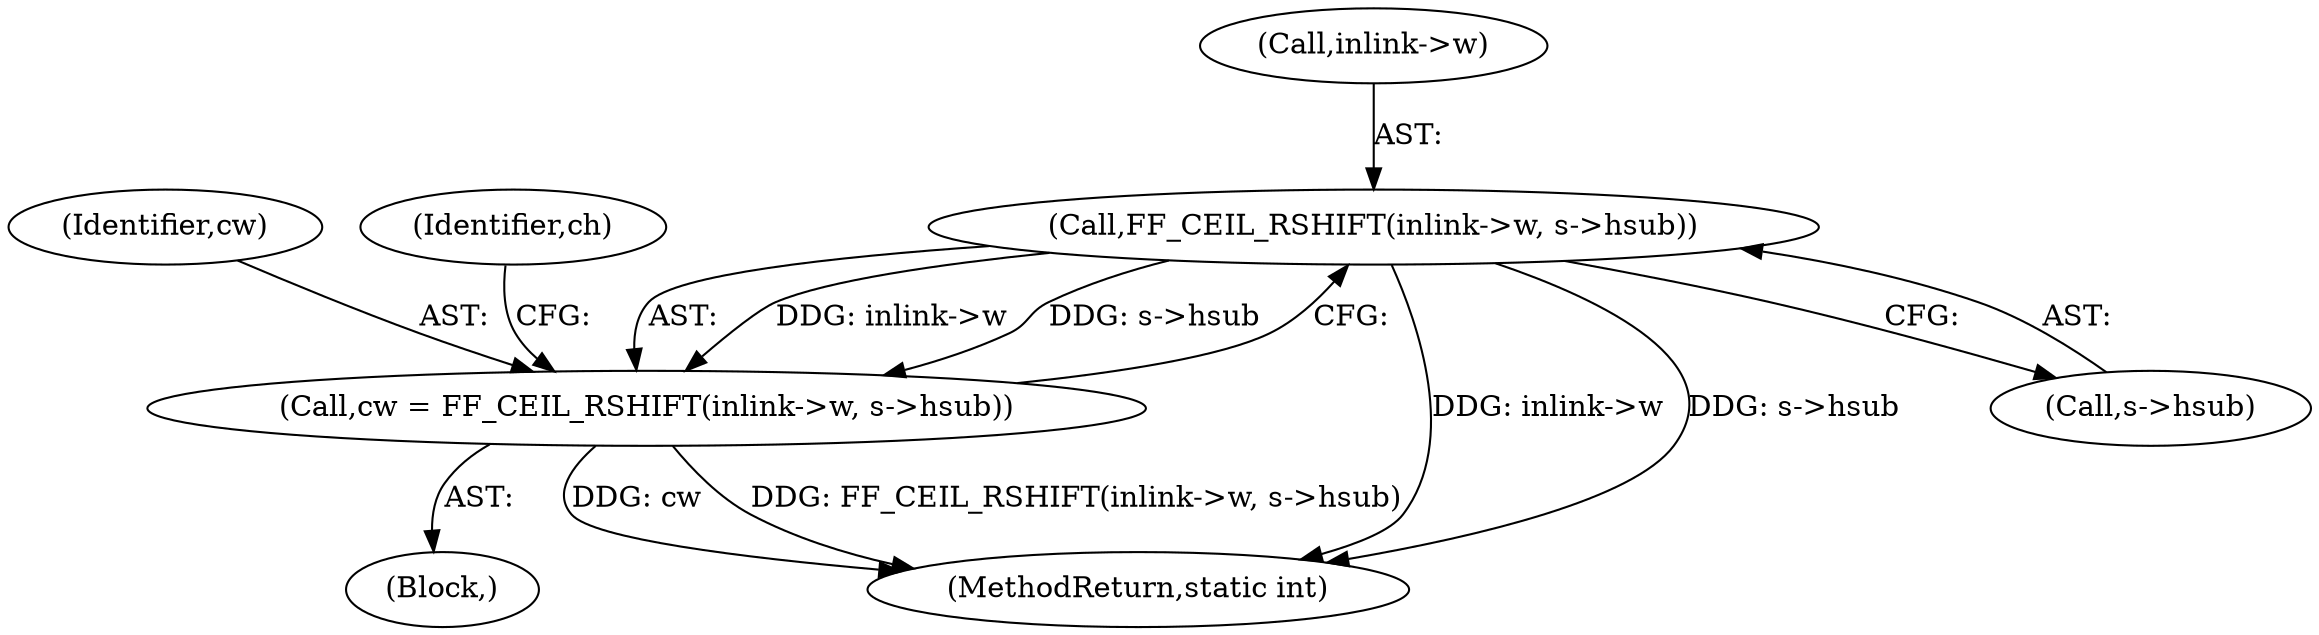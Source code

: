 digraph "0_FFmpeg_e43a0a232dbf6d3c161823c2e07c52e76227a1bc@pointer" {
"1000131" [label="(Call,FF_CEIL_RSHIFT(inlink->w, s->hsub))"];
"1000129" [label="(Call,cw = FF_CEIL_RSHIFT(inlink->w, s->hsub))"];
"1000129" [label="(Call,cw = FF_CEIL_RSHIFT(inlink->w, s->hsub))"];
"1000103" [label="(Block,)"];
"1000131" [label="(Call,FF_CEIL_RSHIFT(inlink->w, s->hsub))"];
"1000294" [label="(MethodReturn,static int)"];
"1000130" [label="(Identifier,cw)"];
"1000132" [label="(Call,inlink->w)"];
"1000135" [label="(Call,s->hsub)"];
"1000140" [label="(Identifier,ch)"];
"1000131" -> "1000129"  [label="AST: "];
"1000131" -> "1000135"  [label="CFG: "];
"1000132" -> "1000131"  [label="AST: "];
"1000135" -> "1000131"  [label="AST: "];
"1000129" -> "1000131"  [label="CFG: "];
"1000131" -> "1000294"  [label="DDG: inlink->w"];
"1000131" -> "1000294"  [label="DDG: s->hsub"];
"1000131" -> "1000129"  [label="DDG: inlink->w"];
"1000131" -> "1000129"  [label="DDG: s->hsub"];
"1000129" -> "1000103"  [label="AST: "];
"1000130" -> "1000129"  [label="AST: "];
"1000140" -> "1000129"  [label="CFG: "];
"1000129" -> "1000294"  [label="DDG: cw"];
"1000129" -> "1000294"  [label="DDG: FF_CEIL_RSHIFT(inlink->w, s->hsub)"];
}
